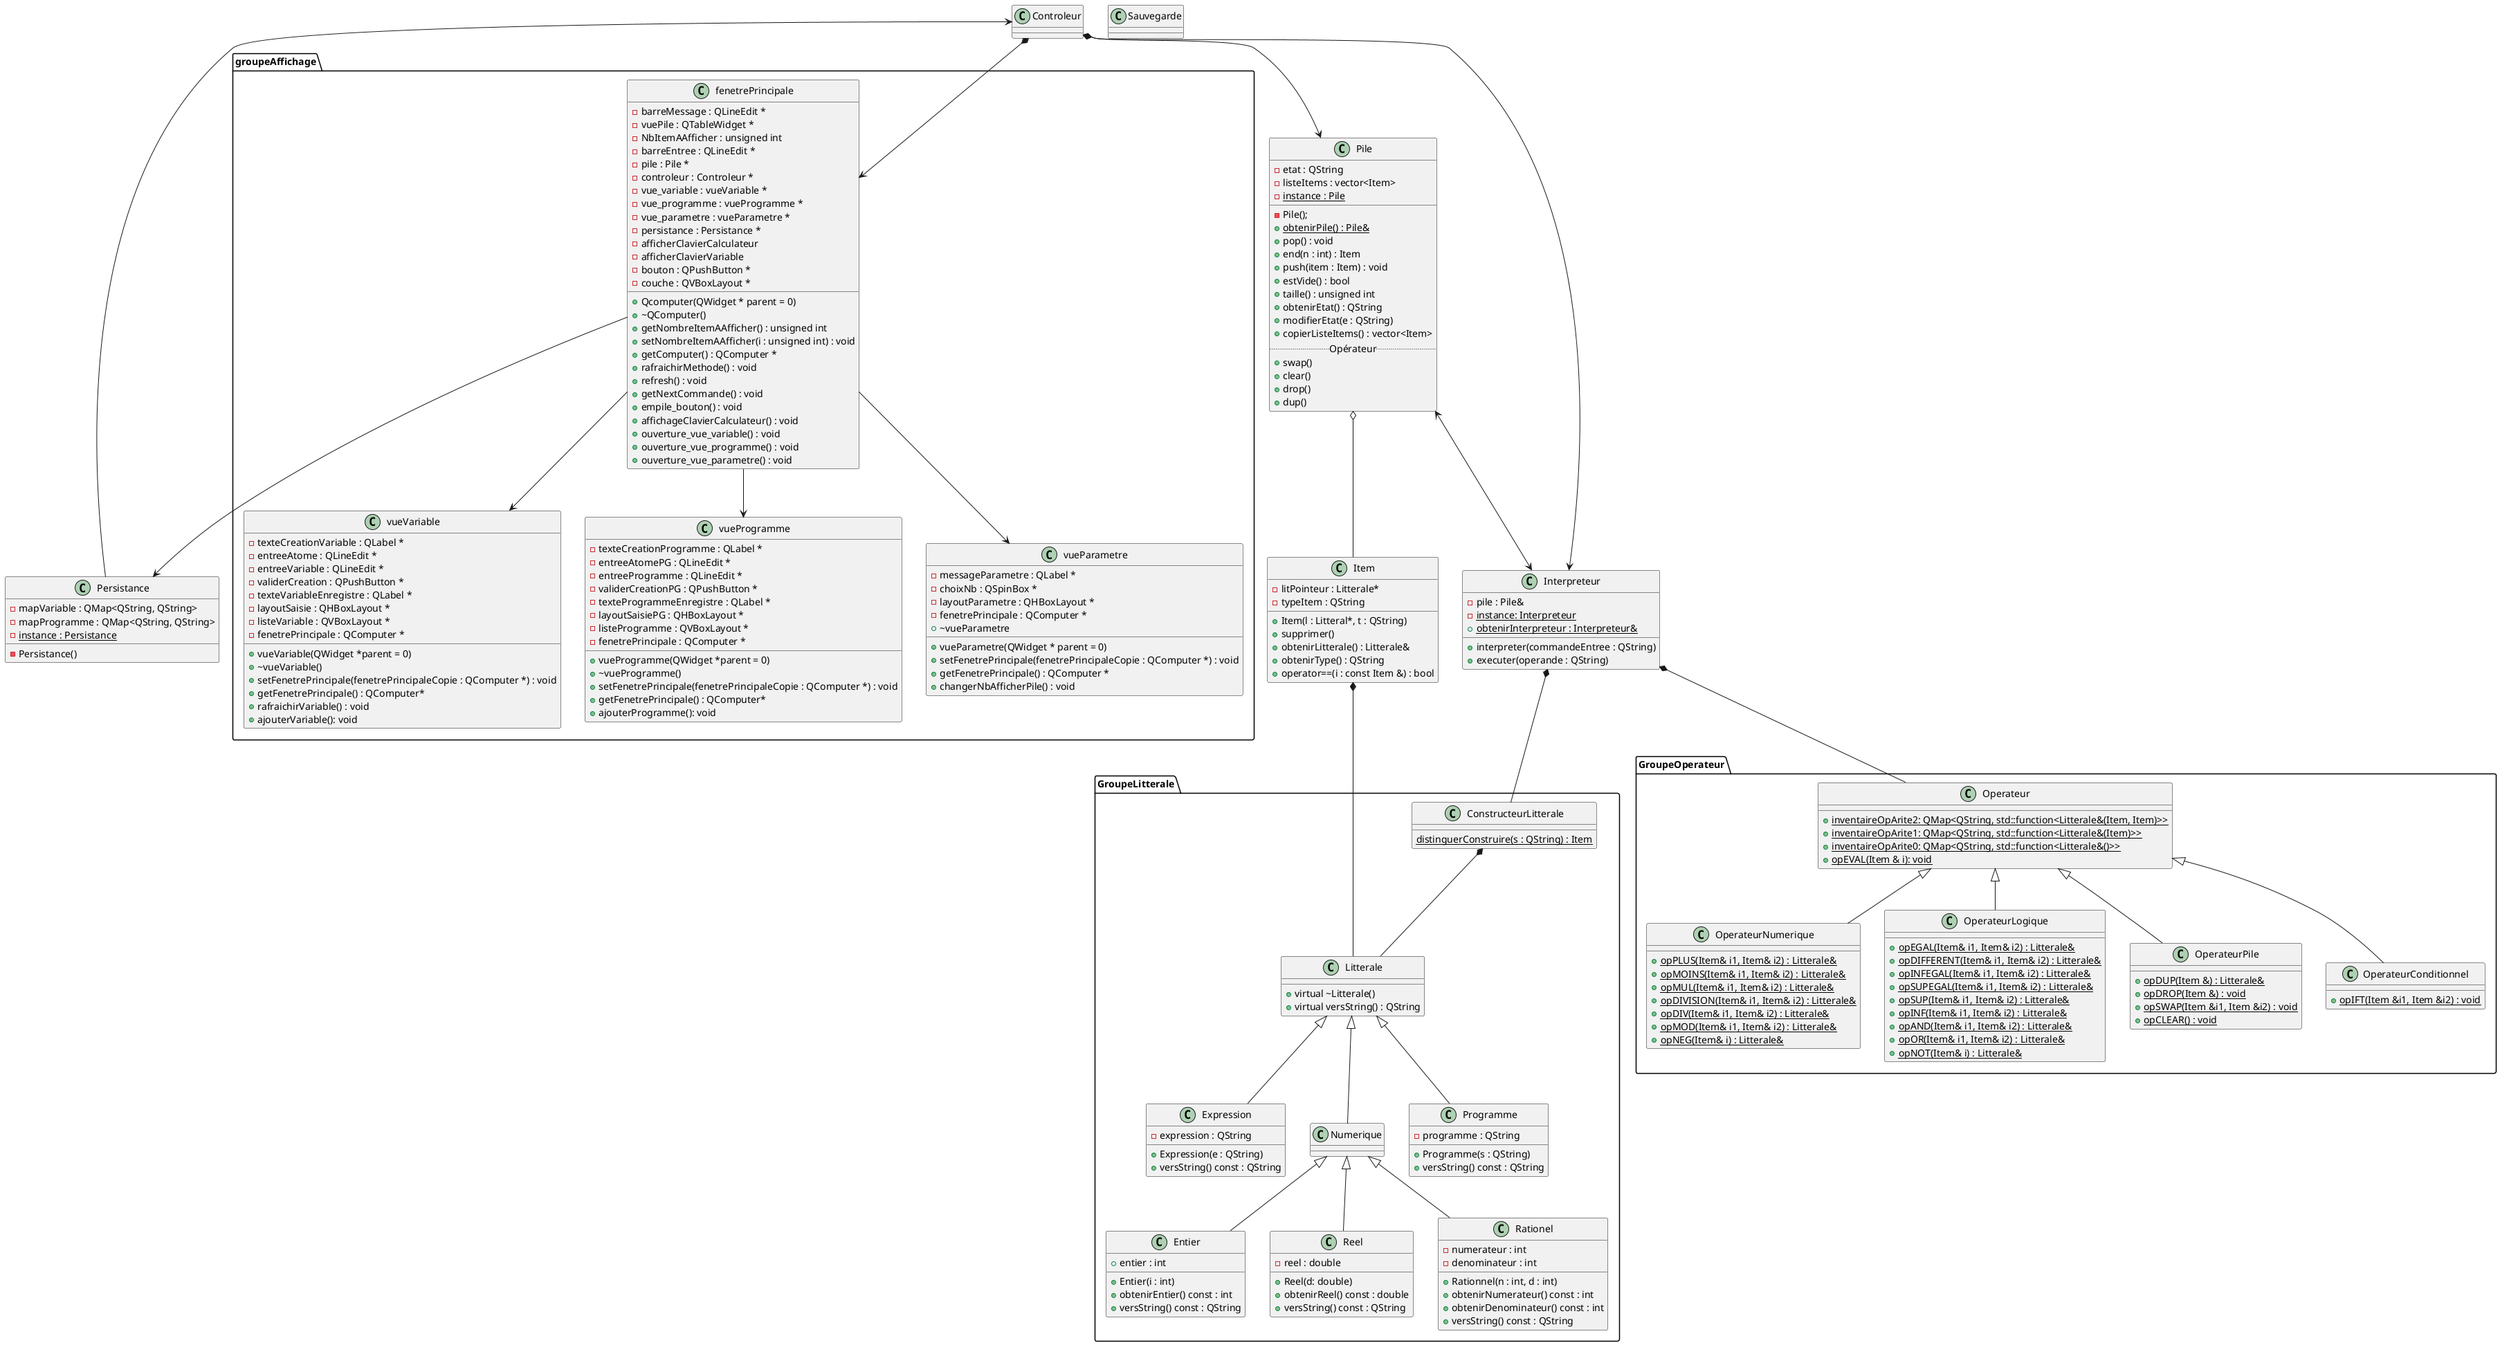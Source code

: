@startuml

package "GroupeLitterale" {


    Class ConstructeurLitterale{
    {static} distinguerConstruire(s : QString) : Item
    }

    Class Litterale {
         +virtual ~Litterale() 
        +virtual versString() : QString
    }



    Class Entier{
        +entier : int
        +Entier(i : int)
        +obtenirEntier() const : int
        +versString() const : QString
    }

    Class Reel{
        -reel : double
        +Reel(d: double)
        +obtenirReel() const : double
        +versString() const : QString
        }

    Class Rationel{
        -numerateur : int
        -denominateur : int
        +Rationnel(n : int, d : int)
        +obtenirNumerateur() const : int
        +obtenirDenominateur() const : int
        +versString() const : QString
        }

    Class Expression{
        -expression : QString
        +Expression(e : QString)
        +versString() const : QString
    }

    Class Numerique{

        }

    Class Programme{
        -programme : QString
        +Programme(s : QString)
        +versString() const : QString
    }

}

Class Item{
    -litPointeur : Litterale*
    -typeItem : QString
    +Item(l : Litteral*, t : QString)
    +supprimer()
    +obtenirLitterale() : Litterale&
    +obtenirType() : QString
    +operator==(i : const Item &) : bool
}



package "GroupeOperateur" {

Class Operateur{
    +{static} inventaireOpArite2: QMap<QString, std::function<Litterale&(Item, Item)>>
    +{static} inventaireOpArite1: QMap<QString, std::function<Litterale&(Item)>>
    +{static} inventaireOpArite0: QMap<QString, std::function<Litterale&()>>
    +{static}opEVAL(Item & i): void
}

Class OperateurNumerique {
    +{static}opPLUS(Item& i1, Item& i2) : Litterale&
    +{static}opMOINS(Item& i1, Item& i2) : Litterale&
    +{static}opMUL(Item& i1, Item& i2) : Litterale&
    +{static}opDIVISION(Item& i1, Item& i2) : Litterale&
    +{static}opDIV(Item& i1, Item& i2) : Litterale&
    +{static}opMOD(Item& i1, Item& i2) : Litterale&
    +{static}opNEG(Item& i) : Litterale&
}

Class OperateurLogique {
    +{static}opEGAL(Item& i1, Item& i2) : Litterale&
    +{static}opDIFFERENT(Item& i1, Item& i2) : Litterale&
    +{static}opINFEGAL(Item& i1, Item& i2) : Litterale&
    +{static}opSUPEGAL(Item& i1, Item& i2) : Litterale&
    +{static}opSUP(Item& i1, Item& i2) : Litterale&
    +{static}opINF(Item& i1, Item& i2) : Litterale&
    +{static}opAND(Item& i1, Item& i2) : Litterale&
    +{static}opOR(Item& i1, Item& i2) : Litterale&
    +{static}opNOT(Item& i) : Litterale&


}

Class OperateurPile {
    +{static}opDUP(Item &) : Litterale&
    +{static}opDROP(Item &) : void
    +{static}opSWAP(Item &i1, Item &i2) : void
    +{static}opCLEAR() : void
}

Class OperateurConditionnel {
    +{static}opIFT(Item &i1, Item &i2) : void
}



}

Class Persistance{
    -mapVariable : QMap<QString, QString>
    -mapProgramme : QMap<QString, QString>
    -{static} instance : Persistance
    -Persistance()

}

Class Interpreteur{
    -pile : Pile&
    -{static} instance: Interpreteur
    +interpreter(commandeEntree : QString)
    +executer(operande : QString)
    +{static} obtenirInterpreteur : Interpreteur&
}


Class Pile{
    -etat : QString
    -listeItems : vector<Item>
    -{static} instance : Pile
    __
    -Pile();
    +{static} obtenirPile() : Pile&
    +pop() : void
    +end(n : int) : Item
    +push(item : Item) : void
    +estVide() : bool
    +taille() : unsigned int
    +obtenirEtat() : QString
    +modifierEtat(e : QString)
    +copierListeItems() : vector<Item>
    .. Opérateur ..
    +swap()
    +clear()
    +drop()
    +dup()
}




package "groupeAffichage" {

    Class fenetrePrincipale{
        -barreMessage : QLineEdit *
        -vuePile : QTableWidget *
        -NbItemAAfficher : unsigned int 
	    -barreEntree : QLineEdit *
	    -pile : Pile *
	    -controleur : Controleur *
        -vue_variable : vueVariable *
        -vue_programme : vueProgramme *
        -vue_parametre : vueParametre *
        -persistance : Persistance *
        -afficherClavierCalculateur
        -afficherClavierVariable
        -bouton : QPushButton *
        -couche : QVBoxLayout *
	    +Qcomputer(QWidget * parent = 0)
	    +~QComputer()
        +getNombreItemAAfficher() : unsigned int
        +setNombreItemAAfficher(i : unsigned int) : void
        +getComputer() : QComputer *
        +rafraichirMethode() : void
        +refresh() : void
	    +getNextCommande() : void
        +empile_bouton() : void
        +affichageClavierCalculateur() : void
        +ouverture_vue_variable() : void
        +ouverture_vue_programme() : void
        +ouverture_vue_parametre() : void
    }

    Class vueVariable{
        -texteCreationVariable : QLabel *
        -entreeAtome : QLineEdit *
        -entreeVariable : QLineEdit *
        -validerCreation : QPushButton *
        -texteVariableEnregistre : QLabel *
        -layoutSaisie : QHBoxLayout *
        -listeVariable : QVBoxLayout *
        -fenetrePrincipale : QComputer *
        +vueVariable(QWidget *parent = 0)
        +~vueVariable()
        +setFenetrePrincipale(fenetrePrincipaleCopie : QComputer *) : void
        +getFenetrePrincipale() : QComputer*
        +rafraichirVariable() : void
        +ajouterVariable(): void
    }
    Class vueProgramme{
        -texteCreationProgramme : QLabel *
        -entreeAtomePG : QLineEdit *
        -entreeProgramme : QLineEdit *
        -validerCreationPG : QPushButton *
        -texteProgrammeEnregistre : QLabel *
        -layoutSaisiePG : QHBoxLayout *
        -listeProgramme : QVBoxLayout *
        -fenetrePrincipale : QComputer *
        +vueProgramme(QWidget *parent = 0)
        +~vueProgramme()
        +setFenetrePrincipale(fenetrePrincipaleCopie : QComputer *) : void
        +getFenetrePrincipale() : QComputer*
        +ajouterProgramme(): void
    }
    Class vueParametre{
        -messageParametre : QLabel *
        -choixNb : QSpinBox *
        -layoutParametre : QHBoxLayout *
        -fenetrePrincipale : QComputer *
        +vueParametre(QWidget * parent = 0)
        +~vueParametre
        +setFenetrePrincipale(fenetrePrincipaleCopie : QComputer *) : void
        +getFenetrePrincipale() : QComputer *
        +changerNbAfficherPile() : void

    }

}

Class Sauvegarde {

}


Litterale <|-- Numerique
Numerique <|-- Reel
Numerique <|-- Rationel
Numerique <|-- Entier
Litterale <|-- Expression
Litterale <|-- Programme


Operateur <|-- OperateurNumerique
Operateur <|-- OperateurLogique
Operateur <|-- OperateurPile
Operateur <|-- OperateurConditionnel 

ConstructeurLitterale *-- Litterale
Interpreteur *-- Operateur
Interpreteur *-- ConstructeurLitterale
Item *-- Litterale
Pile o-- Item
Pile <--> Interpreteur
fenetrePrincipale --> Persistance
Controleur *--> Interpreteur
Controleur *--> Pile
Controleur <-- Persistance
Controleur *--> fenetrePrincipale
fenetrePrincipale --> vueVariable
fenetrePrincipale --> vueProgramme
fenetrePrincipale --> vueParametre

@enduml
